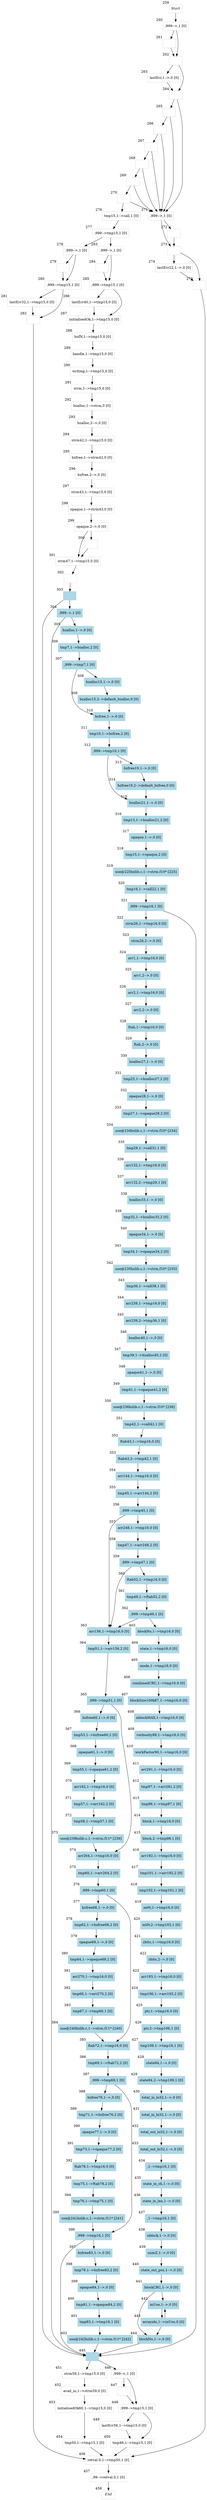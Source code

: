digraph GPG{
node [shape=box]; 
259[label=<<I>Start</I>>,xlabel="259", color=lightgray, fontcolor=black];
259->260;
260[label=",999-->,1 [0]
",xlabel="260", color=lightgray, fontcolor=black];
260->261;
260->262;
261[label="",xlabel="261", color=lightgray, fontcolor=black];
261->262;
262[label="",xlabel="262", color=lightgray, fontcolor=black];
262->263;
262->264;
263[label="lastErr,1-->,0 [0]
",xlabel="263", color=lightgray, fontcolor=black];
263->264;
264[label="",xlabel="264", color=lightgray, fontcolor=black];
264->265;
264->271;
265[label="",xlabel="265", color=lightgray, fontcolor=black];
265->266;
265->271;
266[label="",xlabel="266", color=lightgray, fontcolor=black];
266->267;
266->271;
267[label="",xlabel="267", color=lightgray, fontcolor=black];
267->268;
267->271;
268[label="",xlabel="268", color=lightgray, fontcolor=black];
268->269;
268->271;
269[label="",xlabel="269", color=lightgray, fontcolor=black];
269->270;
269->271;
270[label="",xlabel="270", color=lightgray, fontcolor=black];
270->271;
270->276;
271[label=",999-->,1 [0]
",xlabel="271", color=lightgray, fontcolor=black];
271->272;
271->273;
272[label="",xlabel="272", color=lightgray, fontcolor=black];
272->273;
273[label="",xlabel="273", color=lightgray, fontcolor=black];
273->274;
273->275;
274[label="lastErr22,1-->,0 [0]
",xlabel="274", color=lightgray, fontcolor=black];
274->275;
275[label="",xlabel="275", color=lightgray, fontcolor=black];
275->456;
276[label="tmp15,1-->call,1 [0]
",xlabel="276", color=lightgray, fontcolor=black];
276->277;
277[label=",999-->tmp15,1 [0]
",xlabel="277", color=lightgray, fontcolor=black];
277->278;
277->283;
278[label=",999-->,1 [0]
",xlabel="278", color=lightgray, fontcolor=black];
278->279;
278->280;
279[label="",xlabel="279", color=lightgray, fontcolor=black];
279->280;
280[label=",999-->tmp15,1 [0]
",xlabel="280", color=lightgray, fontcolor=black];
280->281;
280->282;
281[label="lastErr32,1-->tmp15,0 [0]
",xlabel="281", color=lightgray, fontcolor=black];
281->282;
282[label="",xlabel="282", color=lightgray, fontcolor=black];
282->456;
283[label=",999-->,1 [0]
",xlabel="283", color=lightgray, fontcolor=black];
283->284;
283->285;
284[label="",xlabel="284", color=lightgray, fontcolor=black];
284->285;
285[label=",999-->tmp15,1 [0]
",xlabel="285", color=lightgray, fontcolor=black];
285->286;
285->287;
286[label="lastErr40,1-->tmp15,0 [0]
",xlabel="286", color=lightgray, fontcolor=black];
286->287;
287[label="initialisedOk,1-->tmp15,0 [0]
",xlabel="287", color=lightgray, fontcolor=black];
287->288;
288[label="bufN,1-->tmp15,0 [0]
",xlabel="288", color=lightgray, fontcolor=black];
288->289;
289[label="handle,1-->tmp15,0 [0]
",xlabel="289", color=lightgray, fontcolor=black];
289->290;
290[label="writing,1-->tmp15,0 [0]
",xlabel="290", color=lightgray, fontcolor=black];
290->291;
291[label="strm,1-->tmp15,0 [0]
",xlabel="291", color=lightgray, fontcolor=black];
291->292;
292[label="bzalloc,1-->strm,0 [0]
",xlabel="292", color=lightgray, fontcolor=black];
292->293;
293[label="bzalloc,2-->,0 [0]
",xlabel="293", color=lightgray, fontcolor=black];
293->294;
294[label="strm42,1-->tmp15,0 [0]
",xlabel="294", color=lightgray, fontcolor=black];
294->295;
295[label="bzfree,1-->strm42,0 [0]
",xlabel="295", color=lightgray, fontcolor=black];
295->296;
296[label="bzfree,2-->,0 [0]
",xlabel="296", color=lightgray, fontcolor=black];
296->297;
297[label="strm43,1-->tmp15,0 [0]
",xlabel="297", color=lightgray, fontcolor=black];
297->298;
298[label="opaque,1-->strm43,0 [0]
",xlabel="298", color=lightgray, fontcolor=black];
298->299;
299[label="opaque,2-->,0 [0]
",xlabel="299", color=lightgray, fontcolor=black];
299->300;
299->301;
300[label="",xlabel="300", color=lightgray, fontcolor=black];
300->301;
301[label="strm47,1-->tmp15,0 [0]
",xlabel="301", color=lightgray, fontcolor=black];
301->302;
302[label="",xlabel="302", color=lightgray, fontcolor=black];
302->303;
303[label="",xlabel="303", color=lightblue, fontcolor=black, style=filled]
;303->304;
303->445;
304[label=",999-->,1 [0]
",xlabel="304", color=lightblue, fontcolor=black, style=filled]
;304->305;
304->445;
305[label="bzalloc,1-->,0 [0]
",xlabel="305", color=lightblue, fontcolor=black, style=filled]
;305->306;
306[label="tmp7,1-->bzalloc,2 [0]
",xlabel="306", color=lightblue, fontcolor=black, style=filled]
;306->307;
307[label=",999-->tmp7,1 [0]
",xlabel="307", color=lightblue, fontcolor=black, style=filled]
;307->308;
307->310;
308[label="bzalloc15,1-->,0 [0]
",xlabel="308", color=lightblue, fontcolor=black, style=filled]
;308->309;
309[label="bzalloc15,2-->default_bzalloc,0 [0]
",xlabel="309", color=lightblue, fontcolor=black, style=filled]
;309->310;
310[label="bzfree,1-->,0 [0]
",xlabel="310", color=lightblue, fontcolor=black, style=filled]
;310->311;
311[label="tmp10,1-->bzfree,2 [0]
",xlabel="311", color=lightblue, fontcolor=black, style=filled]
;311->312;
312[label=",999-->tmp10,1 [0]
",xlabel="312", color=lightblue, fontcolor=black, style=filled]
;312->313;
312->315;
313[label="bzfree19,1-->,0 [0]
",xlabel="313", color=lightblue, fontcolor=black, style=filled]
;313->314;
314[label="bzfree19,2-->default_bzfree,0 [0]
",xlabel="314", color=lightblue, fontcolor=black, style=filled]
;314->315;
315[label="bzalloc21,1-->,0 [0]
",xlabel="315", color=lightblue, fontcolor=black, style=filled]
;315->316;
316[label="tmp13,1-->bzalloc21,2 [0]
",xlabel="316", color=lightblue, fontcolor=black, style=filled]
;316->317;
317[label="opaque,1-->,0 [0]
",xlabel="317", color=lightblue, fontcolor=black, style=filled]
;317->318;
318[label="tmp15,1-->opaque,2 [0]
",xlabel="318", color=lightblue, fontcolor=black, style=filled]
;318->319;
319[label="use@225bzlib.c,1-->strm.f10* [225]
",xlabel="319", color=lightblue, fontcolor=black, style=filled]
;319->320;
320[label="tmp16,1-->call22,1 [0]
",xlabel="320", color=lightblue, fontcolor=black, style=filled]
;320->321;
321[label=",999-->tmp16,1 [0]
",xlabel="321", color=lightblue, fontcolor=black, style=filled]
;321->322;
321->445;
322[label="strm26,1-->tmp16,0 [0]
",xlabel="322", color=lightblue, fontcolor=black, style=filled]
;322->323;
323[label="strm26,2-->,0 [0]
",xlabel="323", color=lightblue, fontcolor=black, style=filled]
;323->324;
324[label="arr1,1-->tmp16,0 [0]
",xlabel="324", color=lightblue, fontcolor=black, style=filled]
;324->325;
325[label="arr1,2-->,0 [0]
",xlabel="325", color=lightblue, fontcolor=black, style=filled]
;325->326;
326[label="arr2,1-->tmp16,0 [0]
",xlabel="326", color=lightblue, fontcolor=black, style=filled]
;326->327;
327[label="arr2,2-->,0 [0]
",xlabel="327", color=lightblue, fontcolor=black, style=filled]
;327->328;
328[label="ftab,1-->tmp16,0 [0]
",xlabel="328", color=lightblue, fontcolor=black, style=filled]
;328->329;
329[label="ftab,2-->,0 [0]
",xlabel="329", color=lightblue, fontcolor=black, style=filled]
;329->330;
330[label="bzalloc27,1-->,0 [0]
",xlabel="330", color=lightblue, fontcolor=black, style=filled]
;330->331;
331[label="tmp25,1-->bzalloc27,2 [0]
",xlabel="331", color=lightblue, fontcolor=black, style=filled]
;331->332;
332[label="opaque28,1-->,0 [0]
",xlabel="332", color=lightblue, fontcolor=black, style=filled]
;332->333;
333[label="tmp27,1-->opaque28,2 [0]
",xlabel="333", color=lightblue, fontcolor=black, style=filled]
;333->334;
334[label="use@234bzlib.c,1-->strm.f10* [234]
",xlabel="334", color=lightblue, fontcolor=black, style=filled]
;334->335;
335[label="tmp29,1-->call31,1 [0]
",xlabel="335", color=lightblue, fontcolor=black, style=filled]
;335->336;
336[label="arr132,1-->tmp16,0 [0]
",xlabel="336", color=lightblue, fontcolor=black, style=filled]
;336->337;
337[label="arr132,2-->tmp29,1 [0]
",xlabel="337", color=lightblue, fontcolor=black, style=filled]
;337->338;
338[label="bzalloc33,1-->,0 [0]
",xlabel="338", color=lightblue, fontcolor=black, style=filled]
;338->339;
339[label="tmp32,1-->bzalloc33,2 [0]
",xlabel="339", color=lightblue, fontcolor=black, style=filled]
;339->340;
340[label="opaque34,1-->,0 [0]
",xlabel="340", color=lightblue, fontcolor=black, style=filled]
;340->341;
341[label="tmp34,1-->opaque34,2 [0]
",xlabel="341", color=lightblue, fontcolor=black, style=filled]
;341->342;
342[label="use@235bzlib.c,1-->strm.f10* [235]
",xlabel="342", color=lightblue, fontcolor=black, style=filled]
;342->343;
343[label="tmp36,1-->call38,1 [0]
",xlabel="343", color=lightblue, fontcolor=black, style=filled]
;343->344;
344[label="arr239,1-->tmp16,0 [0]
",xlabel="344", color=lightblue, fontcolor=black, style=filled]
;344->345;
345[label="arr239,2-->tmp36,1 [0]
",xlabel="345", color=lightblue, fontcolor=black, style=filled]
;345->346;
346[label="bzalloc40,1-->,0 [0]
",xlabel="346", color=lightblue, fontcolor=black, style=filled]
;346->347;
347[label="tmp39,1-->bzalloc40,2 [0]
",xlabel="347", color=lightblue, fontcolor=black, style=filled]
;347->348;
348[label="opaque41,1-->,0 [0]
",xlabel="348", color=lightblue, fontcolor=black, style=filled]
;348->349;
349[label="tmp41,1-->opaque41,2 [0]
",xlabel="349", color=lightblue, fontcolor=black, style=filled]
;349->350;
350[label="use@236bzlib.c,1-->strm.f10* [236]
",xlabel="350", color=lightblue, fontcolor=black, style=filled]
;350->351;
351[label="tmp42,1-->call42,1 [0]
",xlabel="351", color=lightblue, fontcolor=black, style=filled]
;351->352;
352[label="ftab43,1-->tmp16,0 [0]
",xlabel="352", color=lightblue, fontcolor=black, style=filled]
;352->353;
353[label="ftab43,2-->tmp42,1 [0]
",xlabel="353", color=lightblue, fontcolor=black, style=filled]
;353->354;
354[label="arr144,1-->tmp16,0 [0]
",xlabel="354", color=lightblue, fontcolor=black, style=filled]
;354->355;
355[label="tmp45,1-->arr144,2 [0]
",xlabel="355", color=lightblue, fontcolor=black, style=filled]
;355->356;
356[label=",999-->tmp45,1 [0]
",xlabel="356", color=lightblue, fontcolor=black, style=filled]
;356->357;
356->363;
357[label="arr248,1-->tmp16,0 [0]
",xlabel="357", color=lightblue, fontcolor=black, style=filled]
;357->358;
358[label="tmp47,1-->arr248,2 [0]
",xlabel="358", color=lightblue, fontcolor=black, style=filled]
;358->359;
359[label=",999-->tmp47,1 [0]
",xlabel="359", color=lightblue, fontcolor=black, style=filled]
;359->360;
359->363;
360[label="ftab52,1-->tmp16,0 [0]
",xlabel="360", color=lightblue, fontcolor=black, style=filled]
;360->361;
361[label="tmp49,1-->ftab52,2 [0]
",xlabel="361", color=lightblue, fontcolor=black, style=filled]
;361->362;
362[label=",999-->tmp49,1 [0]
",xlabel="362", color=lightblue, fontcolor=black, style=filled]
;362->363;
362->403;
363[label="arr156,1-->tmp16,0 [0]
",xlabel="363", color=lightblue, fontcolor=black, style=filled]
;363->364;
364[label="tmp51,1-->arr156,2 [0]
",xlabel="364", color=lightblue, fontcolor=black, style=filled]
;364->365;
365[label=",999-->tmp51,1 [0]
",xlabel="365", color=lightblue, fontcolor=black, style=filled]
;365->366;
365->374;
366[label="bzfree60,1-->,0 [0]
",xlabel="366", color=lightblue, fontcolor=black, style=filled]
;366->367;
367[label="tmp53,1-->bzfree60,2 [0]
",xlabel="367", color=lightblue, fontcolor=black, style=filled]
;367->368;
368[label="opaque61,1-->,0 [0]
",xlabel="368", color=lightblue, fontcolor=black, style=filled]
;368->369;
369[label="tmp55,1-->opaque61,2 [0]
",xlabel="369", color=lightblue, fontcolor=black, style=filled]
;369->370;
370[label="arr162,1-->tmp16,0 [0]
",xlabel="370", color=lightblue, fontcolor=black, style=filled]
;370->371;
371[label="tmp57,1-->arr162,2 [0]
",xlabel="371", color=lightblue, fontcolor=black, style=filled]
;371->372;
372[label="tmp58,1-->tmp57,1 [0]
",xlabel="372", color=lightblue, fontcolor=black, style=filled]
;372->373;
373[label="use@239bzlib.c,1-->strm.f11* [239]
",xlabel="373", color=lightblue, fontcolor=black, style=filled]
;373->374;
374[label="arr264,1-->tmp16,0 [0]
",xlabel="374", color=lightblue, fontcolor=black, style=filled]
;374->375;
375[label="tmp60,1-->arr264,2 [0]
",xlabel="375", color=lightblue, fontcolor=black, style=filled]
;375->376;
376[label=",999-->tmp60,1 [0]
",xlabel="376", color=lightblue, fontcolor=black, style=filled]
;376->377;
376->385;
377[label="bzfree68,1-->,0 [0]
",xlabel="377", color=lightblue, fontcolor=black, style=filled]
;377->378;
378[label="tmp62,1-->bzfree68,2 [0]
",xlabel="378", color=lightblue, fontcolor=black, style=filled]
;378->379;
379[label="opaque69,1-->,0 [0]
",xlabel="379", color=lightblue, fontcolor=black, style=filled]
;379->380;
380[label="tmp64,1-->opaque69,2 [0]
",xlabel="380", color=lightblue, fontcolor=black, style=filled]
;380->381;
381[label="arr270,1-->tmp16,0 [0]
",xlabel="381", color=lightblue, fontcolor=black, style=filled]
;381->382;
382[label="tmp66,1-->arr270,2 [0]
",xlabel="382", color=lightblue, fontcolor=black, style=filled]
;382->383;
383[label="tmp67,1-->tmp66,1 [0]
",xlabel="383", color=lightblue, fontcolor=black, style=filled]
;383->384;
384[label="use@240bzlib.c,1-->strm.f11* [240]
",xlabel="384", color=lightblue, fontcolor=black, style=filled]
;384->385;
385[label="ftab72,1-->tmp16,0 [0]
",xlabel="385", color=lightblue, fontcolor=black, style=filled]
;385->386;
386[label="tmp69,1-->ftab72,2 [0]
",xlabel="386", color=lightblue, fontcolor=black, style=filled]
;386->387;
387[label=",999-->tmp69,1 [0]
",xlabel="387", color=lightblue, fontcolor=black, style=filled]
;387->388;
387->396;
388[label="bzfree76,1-->,0 [0]
",xlabel="388", color=lightblue, fontcolor=black, style=filled]
;388->389;
389[label="tmp71,1-->bzfree76,2 [0]
",xlabel="389", color=lightblue, fontcolor=black, style=filled]
;389->390;
390[label="opaque77,1-->,0 [0]
",xlabel="390", color=lightblue, fontcolor=black, style=filled]
;390->391;
391[label="tmp73,1-->opaque77,2 [0]
",xlabel="391", color=lightblue, fontcolor=black, style=filled]
;391->392;
392[label="ftab78,1-->tmp16,0 [0]
",xlabel="392", color=lightblue, fontcolor=black, style=filled]
;392->393;
393[label="tmp75,1-->ftab78,2 [0]
",xlabel="393", color=lightblue, fontcolor=black, style=filled]
;393->394;
394[label="tmp76,1-->tmp75,1 [0]
",xlabel="394", color=lightblue, fontcolor=black, style=filled]
;394->395;
395[label="use@241bzlib.c,1-->strm.f11* [241]
",xlabel="395", color=lightblue, fontcolor=black, style=filled]
;395->396;
396[label=",999-->tmp16,1 [0]
",xlabel="396", color=lightblue, fontcolor=black, style=filled]
;396->397;
396->445;
397[label="bzfree83,1-->,0 [0]
",xlabel="397", color=lightblue, fontcolor=black, style=filled]
;397->398;
398[label="tmp79,1-->bzfree83,2 [0]
",xlabel="398", color=lightblue, fontcolor=black, style=filled]
;398->399;
399[label="opaque84,1-->,0 [0]
",xlabel="399", color=lightblue, fontcolor=black, style=filled]
;399->400;
400[label="tmp81,1-->opaque84,2 [0]
",xlabel="400", color=lightblue, fontcolor=black, style=filled]
;400->401;
401[label="tmp83,1-->tmp16,1 [0]
",xlabel="401", color=lightblue, fontcolor=black, style=filled]
;401->402;
402[label="use@242bzlib.c,1-->strm.f11* [242]
",xlabel="402", color=lightblue, fontcolor=black, style=filled]
;402->445;
403[label="blockNo,1-->tmp16,0 [0]
",xlabel="403", color=lightblue, fontcolor=black, style=filled]
;403->404;
404[label="state,1-->tmp16,0 [0]
",xlabel="404", color=lightblue, fontcolor=black, style=filled]
;404->405;
405[label="mode,1-->tmp16,0 [0]
",xlabel="405", color=lightblue, fontcolor=black, style=filled]
;405->406;
406[label="combinedCRC,1-->tmp16,0 [0]
",xlabel="406", color=lightblue, fontcolor=black, style=filled]
;406->407;
407[label="blockSize100k87,1-->tmp16,0 [0]
",xlabel="407", color=lightblue, fontcolor=black, style=filled]
;407->408;
408[label="nblockMAX,1-->tmp16,0 [0]
",xlabel="408", color=lightblue, fontcolor=black, style=filled]
;408->409;
409[label="verbosity89,1-->tmp16,0 [0]
",xlabel="409", color=lightblue, fontcolor=black, style=filled]
;409->410;
410[label="workFactor90,1-->tmp16,0 [0]
",xlabel="410", color=lightblue, fontcolor=black, style=filled]
;410->411;
411[label="arr291,1-->tmp16,0 [0]
",xlabel="411", color=lightblue, fontcolor=black, style=filled]
;411->412;
412[label="tmp97,1-->arr291,2 [0]
",xlabel="412", color=lightblue, fontcolor=black, style=filled]
;412->413;
413[label="tmp98,1-->tmp97,1 [0]
",xlabel="413", color=lightblue, fontcolor=black, style=filled]
;413->414;
414[label="block,1-->tmp16,0 [0]
",xlabel="414", color=lightblue, fontcolor=black, style=filled]
;414->415;
415[label="block,2-->tmp98,1 [0]
",xlabel="415", color=lightblue, fontcolor=black, style=filled]
;415->416;
416[label="arr192,1-->tmp16,0 [0]
",xlabel="416", color=lightblue, fontcolor=black, style=filled]
;416->417;
417[label="tmp101,1-->arr192,2 [0]
",xlabel="417", color=lightblue, fontcolor=black, style=filled]
;417->418;
418[label="tmp102,1-->tmp101,1 [0]
",xlabel="418", color=lightblue, fontcolor=black, style=filled]
;418->419;
419[label="mtfv,1-->tmp16,0 [0]
",xlabel="419", color=lightblue, fontcolor=black, style=filled]
;419->420;
420[label="mtfv,2-->tmp102,1 [0]
",xlabel="420", color=lightblue, fontcolor=black, style=filled]
;420->421;
421[label="zbits,1-->tmp16,0 [0]
",xlabel="421", color=lightblue, fontcolor=black, style=filled]
;421->422;
422[label="zbits,2-->,0 [0]
",xlabel="422", color=lightblue, fontcolor=black, style=filled]
;422->423;
423[label="arr193,1-->tmp16,0 [0]
",xlabel="423", color=lightblue, fontcolor=black, style=filled]
;423->424;
424[label="tmp106,1-->arr193,2 [0]
",xlabel="424", color=lightblue, fontcolor=black, style=filled]
;424->425;
425[label="ptr,1-->tmp16,0 [0]
",xlabel="425", color=lightblue, fontcolor=black, style=filled]
;425->426;
426[label="ptr,2-->tmp106,1 [0]
",xlabel="426", color=lightblue, fontcolor=black, style=filled]
;426->427;
427[label="tmp109,1-->tmp16,1 [0]
",xlabel="427", color=lightblue, fontcolor=black, style=filled]
;427->428;
428[label="state94,1-->,0 [0]
",xlabel="428", color=lightblue, fontcolor=black, style=filled]
;428->429;
429[label="state94,2-->tmp109,1 [0]
",xlabel="429", color=lightblue, fontcolor=black, style=filled]
;429->430;
430[label="total_in_lo32,1-->,0 [0]
",xlabel="430", color=lightblue, fontcolor=black, style=filled]
;430->431;
431[label="total_in_hi32,1-->,0 [0]
",xlabel="431", color=lightblue, fontcolor=black, style=filled]
;431->432;
432[label="total_out_lo32,1-->,0 [0]
",xlabel="432", color=lightblue, fontcolor=black, style=filled]
;432->433;
433[label="total_out_hi32,1-->,0 [0]
",xlabel="433", color=lightblue, fontcolor=black, style=filled]
;433->434;
434[label=",1-->tmp16,1 [0]
",xlabel="434", color=lightblue, fontcolor=black, style=filled]
;434->435;
435[label="state_in_ch,1-->,0 [0]
",xlabel="435", color=lightblue, fontcolor=black, style=filled]
;435->436;
436[label="state_in_len,1-->,0 [0]
",xlabel="436", color=lightblue, fontcolor=black, style=filled]
;436->437;
437[label=",1-->tmp16,1 [0]
",xlabel="437", color=lightblue, fontcolor=black, style=filled]
;437->438;
438[label="nblock,1-->,0 [0]
",xlabel="438", color=lightblue, fontcolor=black, style=filled]
;438->439;
439[label="numZ,1-->,0 [0]
",xlabel="439", color=lightblue, fontcolor=black, style=filled]
;439->440;
440[label="state_out_pos,1-->,0 [0]
",xlabel="440", color=lightblue, fontcolor=black, style=filled]
;440->441;
441[label="blockCRC,1-->,0 [0]
",xlabel="441", color=lightblue, fontcolor=black, style=filled]
;441->442;
441->444;
442[label="inUse,1-->,0 [0]
",xlabel="442", color=lightblue, fontcolor=black, style=filled]
;442->443;
443[label="arrayidx,1-->inUse,0 [0]
",xlabel="443", color=lightblue, fontcolor=black, style=filled]
;443->442;
443->444;
444[label="blockNo,1-->,0 [0]
",xlabel="444", color=lightblue, fontcolor=black, style=filled]
;444->445;
445[label="",xlabel="445", color=lightblue, fontcolor=black, style=filled]
;445->446;
445->451;
446[label=",999-->,1 [0]
",xlabel="446", color=lightgray, fontcolor=black];
446->447;
446->448;
447[label="",xlabel="447", color=lightgray, fontcolor=black];
447->448;
448[label=",999-->tmp15,1 [0]
",xlabel="448", color=lightgray, fontcolor=black];
448->449;
448->450;
449[label="lastErr56,1-->tmp15,0 [0]
",xlabel="449", color=lightgray, fontcolor=black];
449->450;
450[label="tmp46,1-->tmp15,1 [0]
",xlabel="450", color=lightgray, fontcolor=black];
450->456;
451[label="strm59,1-->tmp15,0 [0]
",xlabel="451", color=lightgray, fontcolor=black];
451->452;
452[label="avail_in,1-->strm59,0 [0]
",xlabel="452", color=lightgray, fontcolor=black];
452->453;
453[label="initialisedOk60,1-->tmp15,0 [0]
",xlabel="453", color=lightgray, fontcolor=black];
453->454;
454[label="tmp50,1-->tmp15,1 [0]
",xlabel="454", color=lightgray, fontcolor=black];
454->456;
456[label="retval.0,1-->tmp50,1 [0]
",xlabel="456", color=lightgray, fontcolor=black];
456->457;
457[label=",99-->retval.0,1 [0]
",xlabel="457", color=lightgray, fontcolor=black];
457->458;
458[label=<<I>End</I>>,xlabel="458", color=lightgray, fontcolor=black];
}